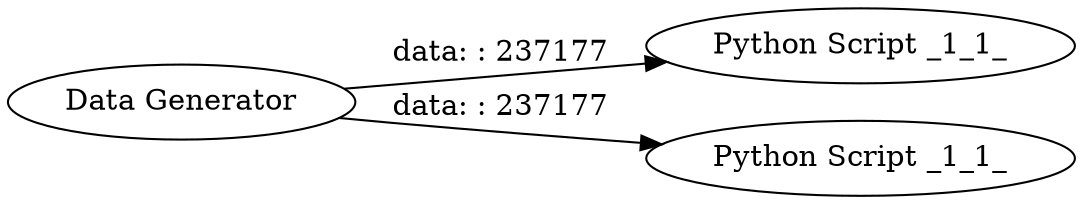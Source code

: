 digraph {
	"-3404306029605958167_3" [label="Python Script _1_1_"]
	"-3404306029605958167_2" [label="Python Script _1_1_"]
	"-3404306029605958167_1" [label="Data Generator"]
	"-3404306029605958167_1" -> "-3404306029605958167_2" [label="data: : 237177"]
	"-3404306029605958167_1" -> "-3404306029605958167_3" [label="data: : 237177"]
	rankdir=LR
}
